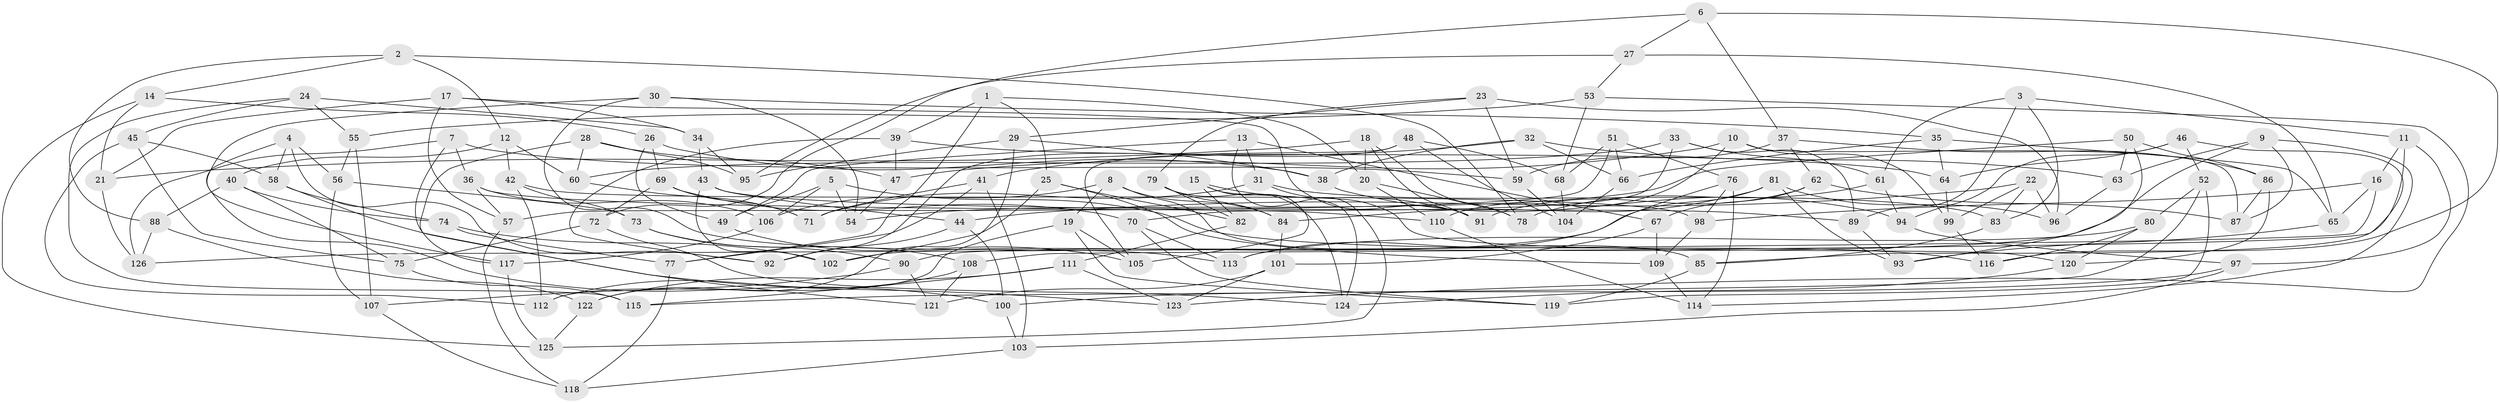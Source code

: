 // Generated by graph-tools (version 1.1) at 2025/11/02/27/25 16:11:44]
// undirected, 126 vertices, 252 edges
graph export_dot {
graph [start="1"]
  node [color=gray90,style=filled];
  1;
  2;
  3;
  4;
  5;
  6;
  7;
  8;
  9;
  10;
  11;
  12;
  13;
  14;
  15;
  16;
  17;
  18;
  19;
  20;
  21;
  22;
  23;
  24;
  25;
  26;
  27;
  28;
  29;
  30;
  31;
  32;
  33;
  34;
  35;
  36;
  37;
  38;
  39;
  40;
  41;
  42;
  43;
  44;
  45;
  46;
  47;
  48;
  49;
  50;
  51;
  52;
  53;
  54;
  55;
  56;
  57;
  58;
  59;
  60;
  61;
  62;
  63;
  64;
  65;
  66;
  67;
  68;
  69;
  70;
  71;
  72;
  73;
  74;
  75;
  76;
  77;
  78;
  79;
  80;
  81;
  82;
  83;
  84;
  85;
  86;
  87;
  88;
  89;
  90;
  91;
  92;
  93;
  94;
  95;
  96;
  97;
  98;
  99;
  100;
  101;
  102;
  103;
  104;
  105;
  106;
  107;
  108;
  109;
  110;
  111;
  112;
  113;
  114;
  115;
  116;
  117;
  118;
  119;
  120;
  121;
  122;
  123;
  124;
  125;
  126;
  1 -- 77;
  1 -- 25;
  1 -- 39;
  1 -- 20;
  2 -- 78;
  2 -- 12;
  2 -- 88;
  2 -- 14;
  3 -- 89;
  3 -- 11;
  3 -- 61;
  3 -- 83;
  4 -- 58;
  4 -- 56;
  4 -- 100;
  4 -- 92;
  5 -- 116;
  5 -- 54;
  5 -- 106;
  5 -- 49;
  6 -- 37;
  6 -- 116;
  6 -- 27;
  6 -- 72;
  7 -- 121;
  7 -- 126;
  7 -- 36;
  7 -- 59;
  8 -- 19;
  8 -- 106;
  8 -- 85;
  8 -- 84;
  9 -- 90;
  9 -- 63;
  9 -- 87;
  9 -- 114;
  10 -- 87;
  10 -- 47;
  10 -- 99;
  10 -- 110;
  11 -- 108;
  11 -- 97;
  11 -- 16;
  12 -- 60;
  12 -- 42;
  12 -- 40;
  13 -- 67;
  13 -- 31;
  13 -- 49;
  13 -- 125;
  14 -- 21;
  14 -- 26;
  14 -- 125;
  15 -- 82;
  15 -- 124;
  15 -- 91;
  15 -- 105;
  16 -- 98;
  16 -- 126;
  16 -- 65;
  17 -- 57;
  17 -- 91;
  17 -- 21;
  17 -- 34;
  18 -- 20;
  18 -- 78;
  18 -- 91;
  18 -- 21;
  19 -- 119;
  19 -- 105;
  19 -- 112;
  20 -- 78;
  20 -- 110;
  21 -- 126;
  22 -- 96;
  22 -- 83;
  22 -- 44;
  22 -- 99;
  23 -- 59;
  23 -- 79;
  23 -- 96;
  23 -- 29;
  24 -- 55;
  24 -- 45;
  24 -- 115;
  24 -- 34;
  25 -- 109;
  25 -- 102;
  25 -- 82;
  26 -- 38;
  26 -- 49;
  26 -- 69;
  27 -- 95;
  27 -- 53;
  27 -- 65;
  28 -- 60;
  28 -- 95;
  28 -- 47;
  28 -- 117;
  29 -- 95;
  29 -- 38;
  29 -- 122;
  30 -- 113;
  30 -- 117;
  30 -- 35;
  30 -- 54;
  31 -- 71;
  31 -- 120;
  31 -- 83;
  32 -- 66;
  32 -- 63;
  32 -- 41;
  32 -- 38;
  33 -- 70;
  33 -- 60;
  33 -- 61;
  33 -- 89;
  34 -- 43;
  34 -- 95;
  35 -- 64;
  35 -- 66;
  35 -- 65;
  36 -- 106;
  36 -- 57;
  36 -- 110;
  37 -- 86;
  37 -- 59;
  37 -- 62;
  38 -- 94;
  39 -- 92;
  39 -- 47;
  39 -- 64;
  40 -- 75;
  40 -- 88;
  40 -- 74;
  41 -- 103;
  41 -- 77;
  41 -- 71;
  42 -- 112;
  42 -- 98;
  42 -- 73;
  43 -- 89;
  43 -- 44;
  43 -- 102;
  44 -- 92;
  44 -- 100;
  45 -- 112;
  45 -- 75;
  45 -- 58;
  46 -- 52;
  46 -- 85;
  46 -- 64;
  46 -- 94;
  47 -- 54;
  48 -- 68;
  48 -- 104;
  48 -- 105;
  48 -- 92;
  49 -- 105;
  50 -- 63;
  50 -- 54;
  50 -- 86;
  50 -- 93;
  51 -- 66;
  51 -- 76;
  51 -- 68;
  51 -- 57;
  52 -- 80;
  52 -- 115;
  52 -- 119;
  53 -- 68;
  53 -- 123;
  53 -- 55;
  55 -- 107;
  55 -- 56;
  56 -- 73;
  56 -- 107;
  57 -- 118;
  58 -- 123;
  58 -- 74;
  59 -- 104;
  60 -- 71;
  61 -- 94;
  61 -- 78;
  62 -- 91;
  62 -- 87;
  62 -- 67;
  63 -- 96;
  64 -- 99;
  65 -- 93;
  66 -- 104;
  67 -- 109;
  67 -- 101;
  68 -- 104;
  69 -- 71;
  69 -- 72;
  69 -- 70;
  70 -- 119;
  70 -- 113;
  72 -- 124;
  72 -- 75;
  73 -- 90;
  73 -- 108;
  74 -- 102;
  74 -- 77;
  75 -- 115;
  76 -- 114;
  76 -- 98;
  76 -- 113;
  77 -- 118;
  79 -- 84;
  79 -- 124;
  79 -- 82;
  80 -- 113;
  80 -- 116;
  80 -- 120;
  81 -- 84;
  81 -- 93;
  81 -- 102;
  81 -- 96;
  82 -- 111;
  83 -- 85;
  84 -- 101;
  85 -- 119;
  86 -- 87;
  86 -- 120;
  88 -- 126;
  88 -- 122;
  89 -- 93;
  90 -- 121;
  90 -- 107;
  94 -- 97;
  97 -- 103;
  97 -- 100;
  98 -- 109;
  99 -- 116;
  100 -- 103;
  101 -- 123;
  101 -- 121;
  103 -- 118;
  106 -- 117;
  107 -- 118;
  108 -- 121;
  108 -- 112;
  109 -- 114;
  110 -- 114;
  111 -- 115;
  111 -- 122;
  111 -- 123;
  117 -- 125;
  120 -- 124;
  122 -- 125;
}
